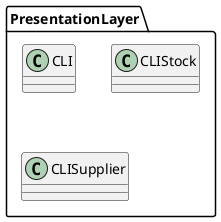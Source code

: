 @startuml
skinparam classAttributeIconSize 0
class PresentationLayer.CLI {
}
class PresentationLayer.CLIStock {
}
class PresentationLayer.CLISupplier {
}
@enduml